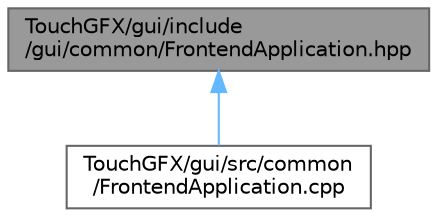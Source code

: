 digraph "TouchGFX/gui/include/gui/common/FrontendApplication.hpp"
{
 // LATEX_PDF_SIZE
  bgcolor="transparent";
  edge [fontname=Helvetica,fontsize=10,labelfontname=Helvetica,labelfontsize=10];
  node [fontname=Helvetica,fontsize=10,shape=box,height=0.2,width=0.4];
  Node1 [id="Node000001",label="TouchGFX/gui/include\l/gui/common/FrontendApplication.hpp",height=0.2,width=0.4,color="gray40", fillcolor="grey60", style="filled", fontcolor="black",tooltip=" "];
  Node1 -> Node2 [id="edge1_Node000001_Node000002",dir="back",color="steelblue1",style="solid",tooltip=" "];
  Node2 [id="Node000002",label="TouchGFX/gui/src/common\l/FrontendApplication.cpp",height=0.2,width=0.4,color="grey40", fillcolor="white", style="filled",URL="$_frontend_application_8cpp.html",tooltip=" "];
}
